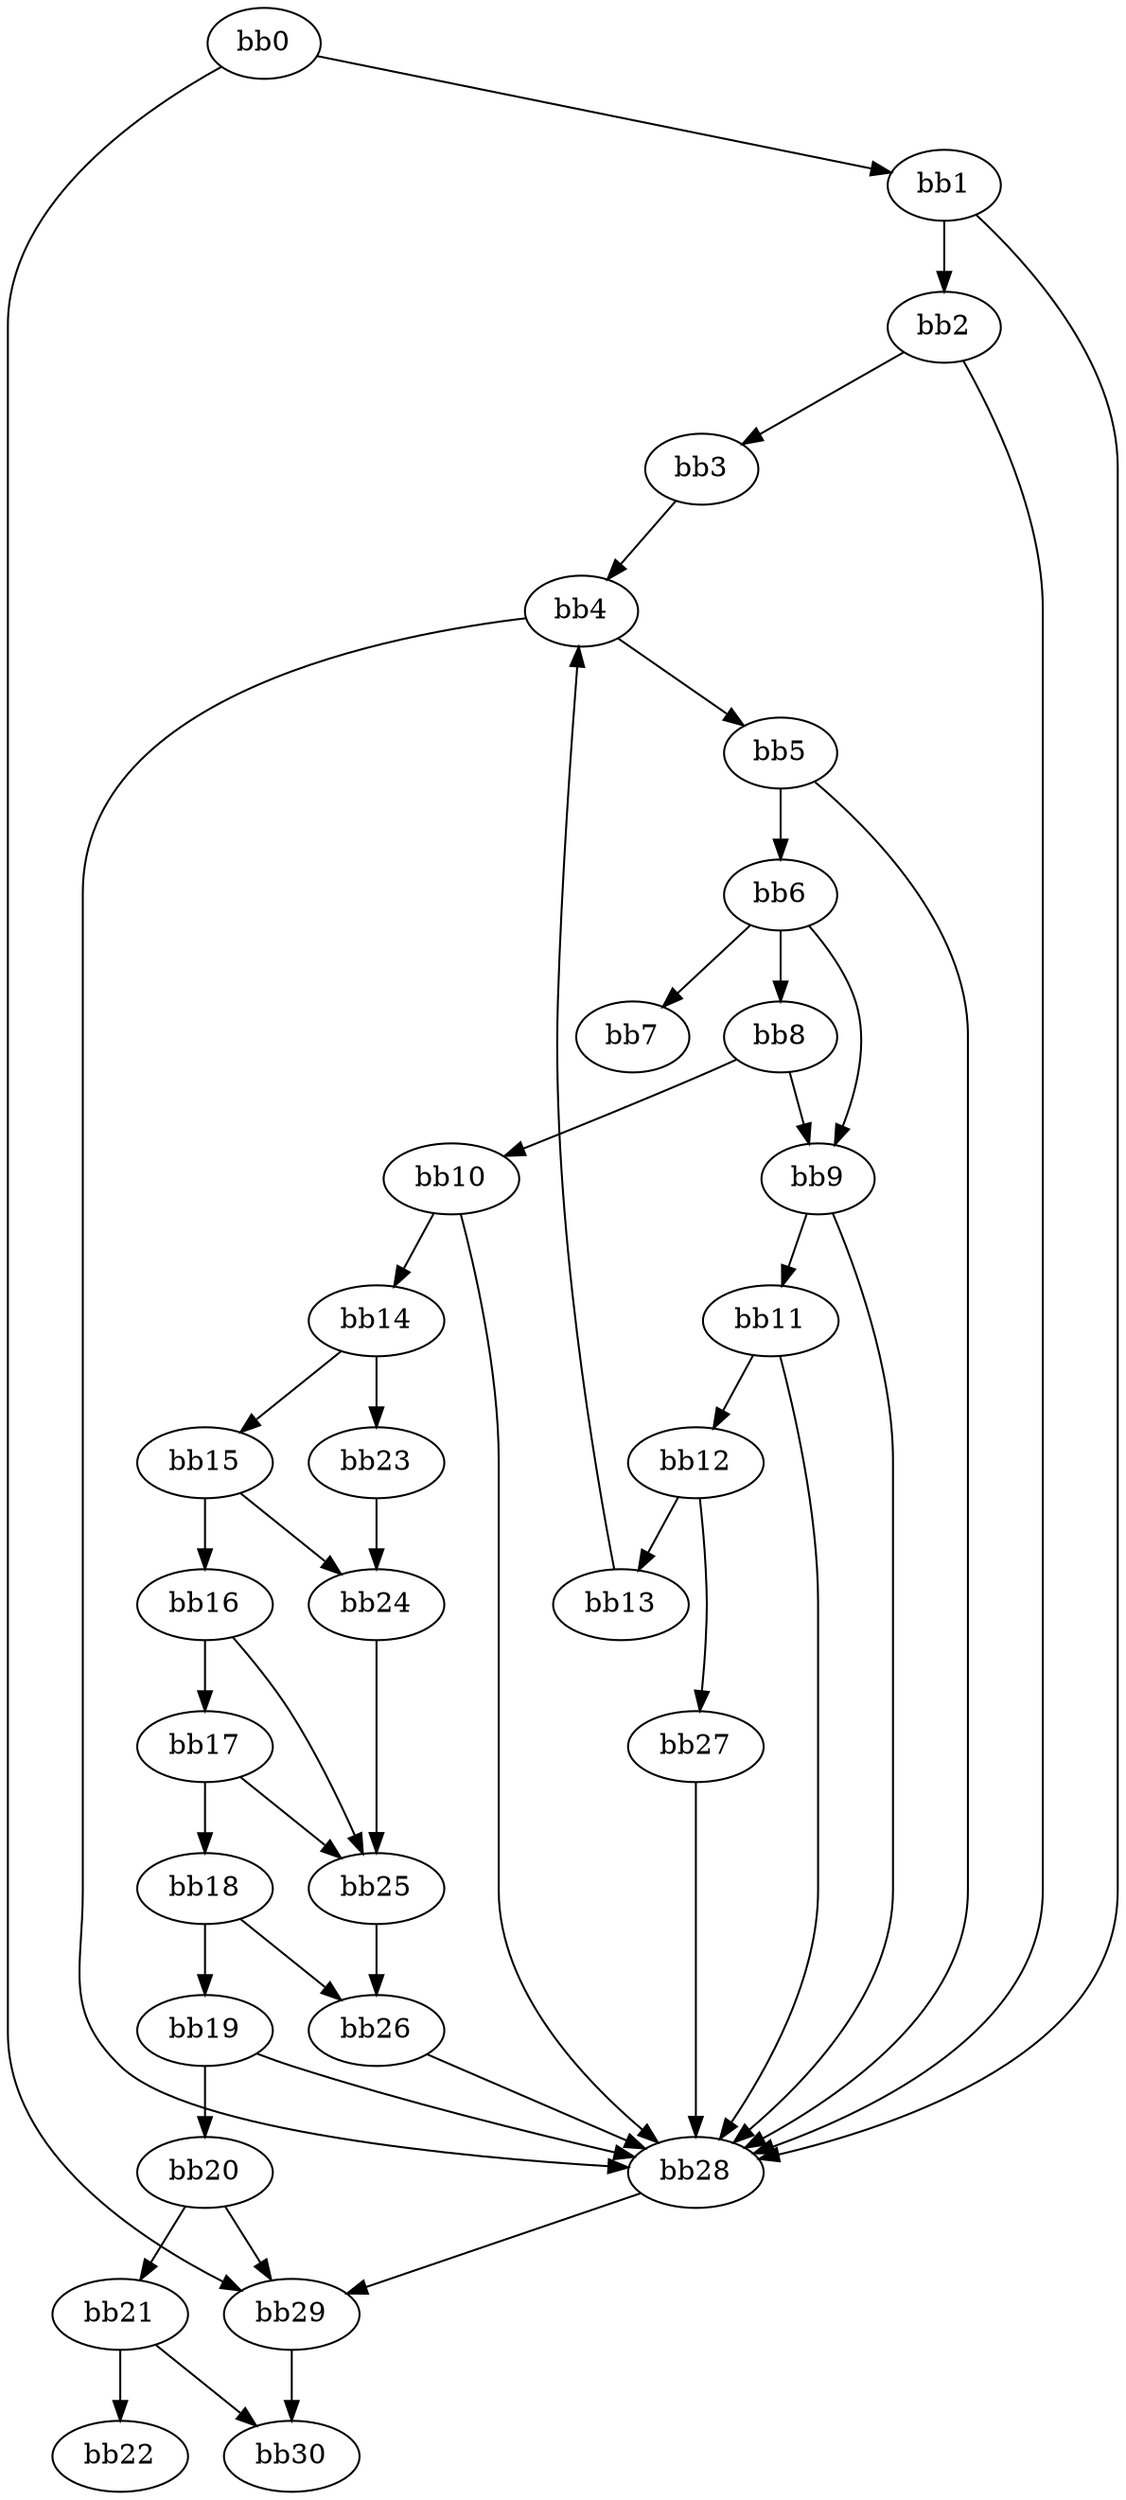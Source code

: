digraph {
    0 [ label = "bb0\l" ]
    1 [ label = "bb1\l" ]
    2 [ label = "bb2\l" ]
    3 [ label = "bb3\l" ]
    4 [ label = "bb4\l" ]
    5 [ label = "bb5\l" ]
    6 [ label = "bb6\l" ]
    7 [ label = "bb7\l" ]
    8 [ label = "bb8\l" ]
    9 [ label = "bb9\l" ]
    10 [ label = "bb10\l" ]
    11 [ label = "bb11\l" ]
    12 [ label = "bb12\l" ]
    13 [ label = "bb13\l" ]
    14 [ label = "bb14\l" ]
    15 [ label = "bb15\l" ]
    16 [ label = "bb16\l" ]
    17 [ label = "bb17\l" ]
    18 [ label = "bb18\l" ]
    19 [ label = "bb19\l" ]
    20 [ label = "bb20\l" ]
    21 [ label = "bb21\l" ]
    22 [ label = "bb22\l" ]
    23 [ label = "bb23\l" ]
    24 [ label = "bb24\l" ]
    25 [ label = "bb25\l" ]
    26 [ label = "bb26\l" ]
    27 [ label = "bb27\l" ]
    28 [ label = "bb28\l" ]
    29 [ label = "bb29\l" ]
    30 [ label = "bb30\l" ]
    0 -> 1 [ ]
    0 -> 29 [ ]
    1 -> 2 [ ]
    1 -> 28 [ ]
    2 -> 3 [ ]
    2 -> 28 [ ]
    3 -> 4 [ ]
    4 -> 5 [ ]
    4 -> 28 [ ]
    5 -> 6 [ ]
    5 -> 28 [ ]
    6 -> 7 [ ]
    6 -> 8 [ ]
    6 -> 9 [ ]
    8 -> 9 [ ]
    8 -> 10 [ ]
    9 -> 11 [ ]
    9 -> 28 [ ]
    10 -> 14 [ ]
    10 -> 28 [ ]
    11 -> 12 [ ]
    11 -> 28 [ ]
    12 -> 13 [ ]
    12 -> 27 [ ]
    13 -> 4 [ ]
    14 -> 15 [ ]
    14 -> 23 [ ]
    15 -> 16 [ ]
    15 -> 24 [ ]
    16 -> 17 [ ]
    16 -> 25 [ ]
    17 -> 18 [ ]
    17 -> 25 [ ]
    18 -> 19 [ ]
    18 -> 26 [ ]
    19 -> 20 [ ]
    19 -> 28 [ ]
    20 -> 21 [ ]
    20 -> 29 [ ]
    21 -> 22 [ ]
    21 -> 30 [ ]
    23 -> 24 [ ]
    24 -> 25 [ ]
    25 -> 26 [ ]
    26 -> 28 [ ]
    27 -> 28 [ ]
    28 -> 29 [ ]
    29 -> 30 [ ]
}

